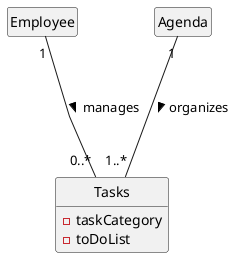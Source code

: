@startuml

hide methods
hide circle
hide empty attributes
skinparam linetype polyline


class Employee {
}

class Tasks {
  - taskCategory
  - toDoList
}

class Agenda {
}

Employee "1"---"0..*" Tasks: manages >
Agenda "1"---"1..*" Tasks : organizes >

@enduml
